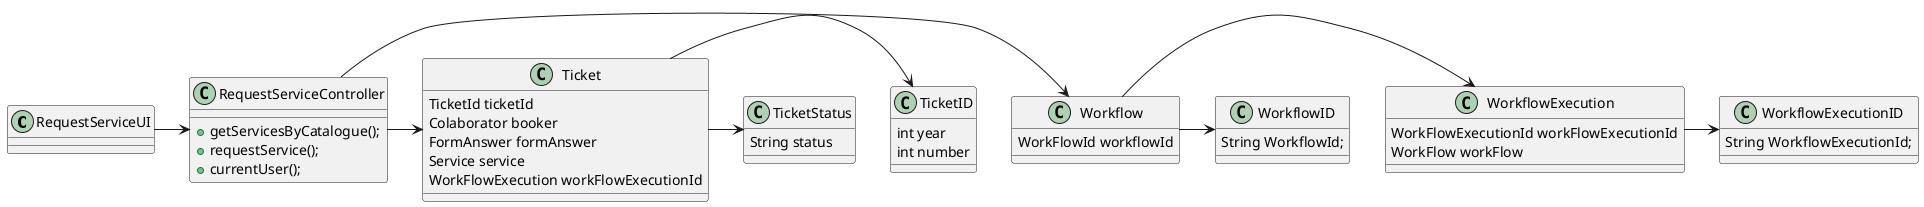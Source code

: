 @startuml
'https://plantuml.com/class-diagram

class RequestServiceUI {
}

class RequestServiceController {
    +getServicesByCatalogue();
    +requestService();
    +currentUser();
}

class Workflow{
    WorkFlowId workflowId
}

class WorkflowExecution{
    WorkFlowExecutionId workFlowExecutionId
    WorkFlow workFlow
}

class WorkflowExecutionID{
    String WorkflowExecutionId;
}

class WorkflowID{
    String WorkflowId;
}

class Ticket{
    TicketId ticketId
    Colaborator booker
    FormAnswer formAnswer
    Service service
    WorkFlowExecution workFlowExecutionId
}

class TicketID{
    int year
    int number
}

class TicketStatus{
    String status
}


RequestServiceUI -> RequestServiceController
RequestServiceController -> Workflow
RequestServiceController -> Ticket

Workflow -> WorkflowExecution
Workflow -> WorkflowID
WorkflowExecution -> WorkflowExecutionID

Ticket -> TicketID
Ticket -> TicketStatus

@enduml
